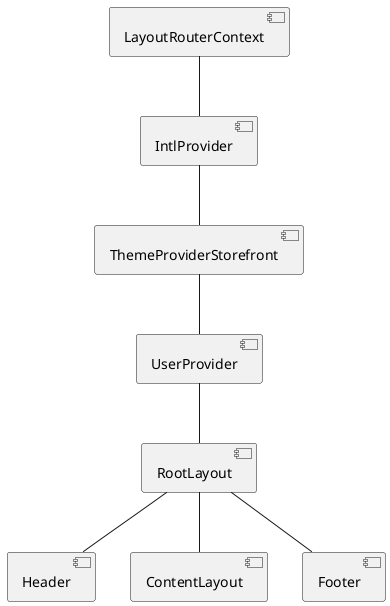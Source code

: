 @startuml

component LayoutRouterContext
component IntlProvider

LayoutRouterContext -- IntlProvider

component ThemeProviderStorefront
component UserProvider
component RootLayout
component Header
component ContentLayout
component Footer

IntlProvider -- ThemeProviderStorefront
ThemeProviderStorefront -- UserProvider
UserProvider -- RootLayout
RootLayout -- Header
RootLayout -- ContentLayout
RootLayout -- Footer
@enduml